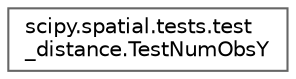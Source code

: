 digraph "Graphical Class Hierarchy"
{
 // LATEX_PDF_SIZE
  bgcolor="transparent";
  edge [fontname=Helvetica,fontsize=10,labelfontname=Helvetica,labelfontsize=10];
  node [fontname=Helvetica,fontsize=10,shape=box,height=0.2,width=0.4];
  rankdir="LR";
  Node0 [id="Node000000",label="scipy.spatial.tests.test\l_distance.TestNumObsY",height=0.2,width=0.4,color="grey40", fillcolor="white", style="filled",URL="$d2/da1/classscipy_1_1spatial_1_1tests_1_1test__distance_1_1TestNumObsY.html",tooltip=" "];
}
